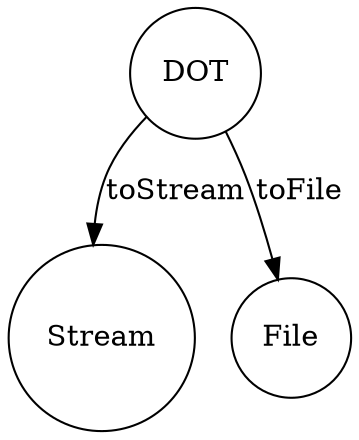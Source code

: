digraph state_machine {
  newrank=true;

  node [ shape = circle ]

  DOT -> Stream [ label = "toStream" ]
  DOT -> File   [ label = "toFile" ]
}
